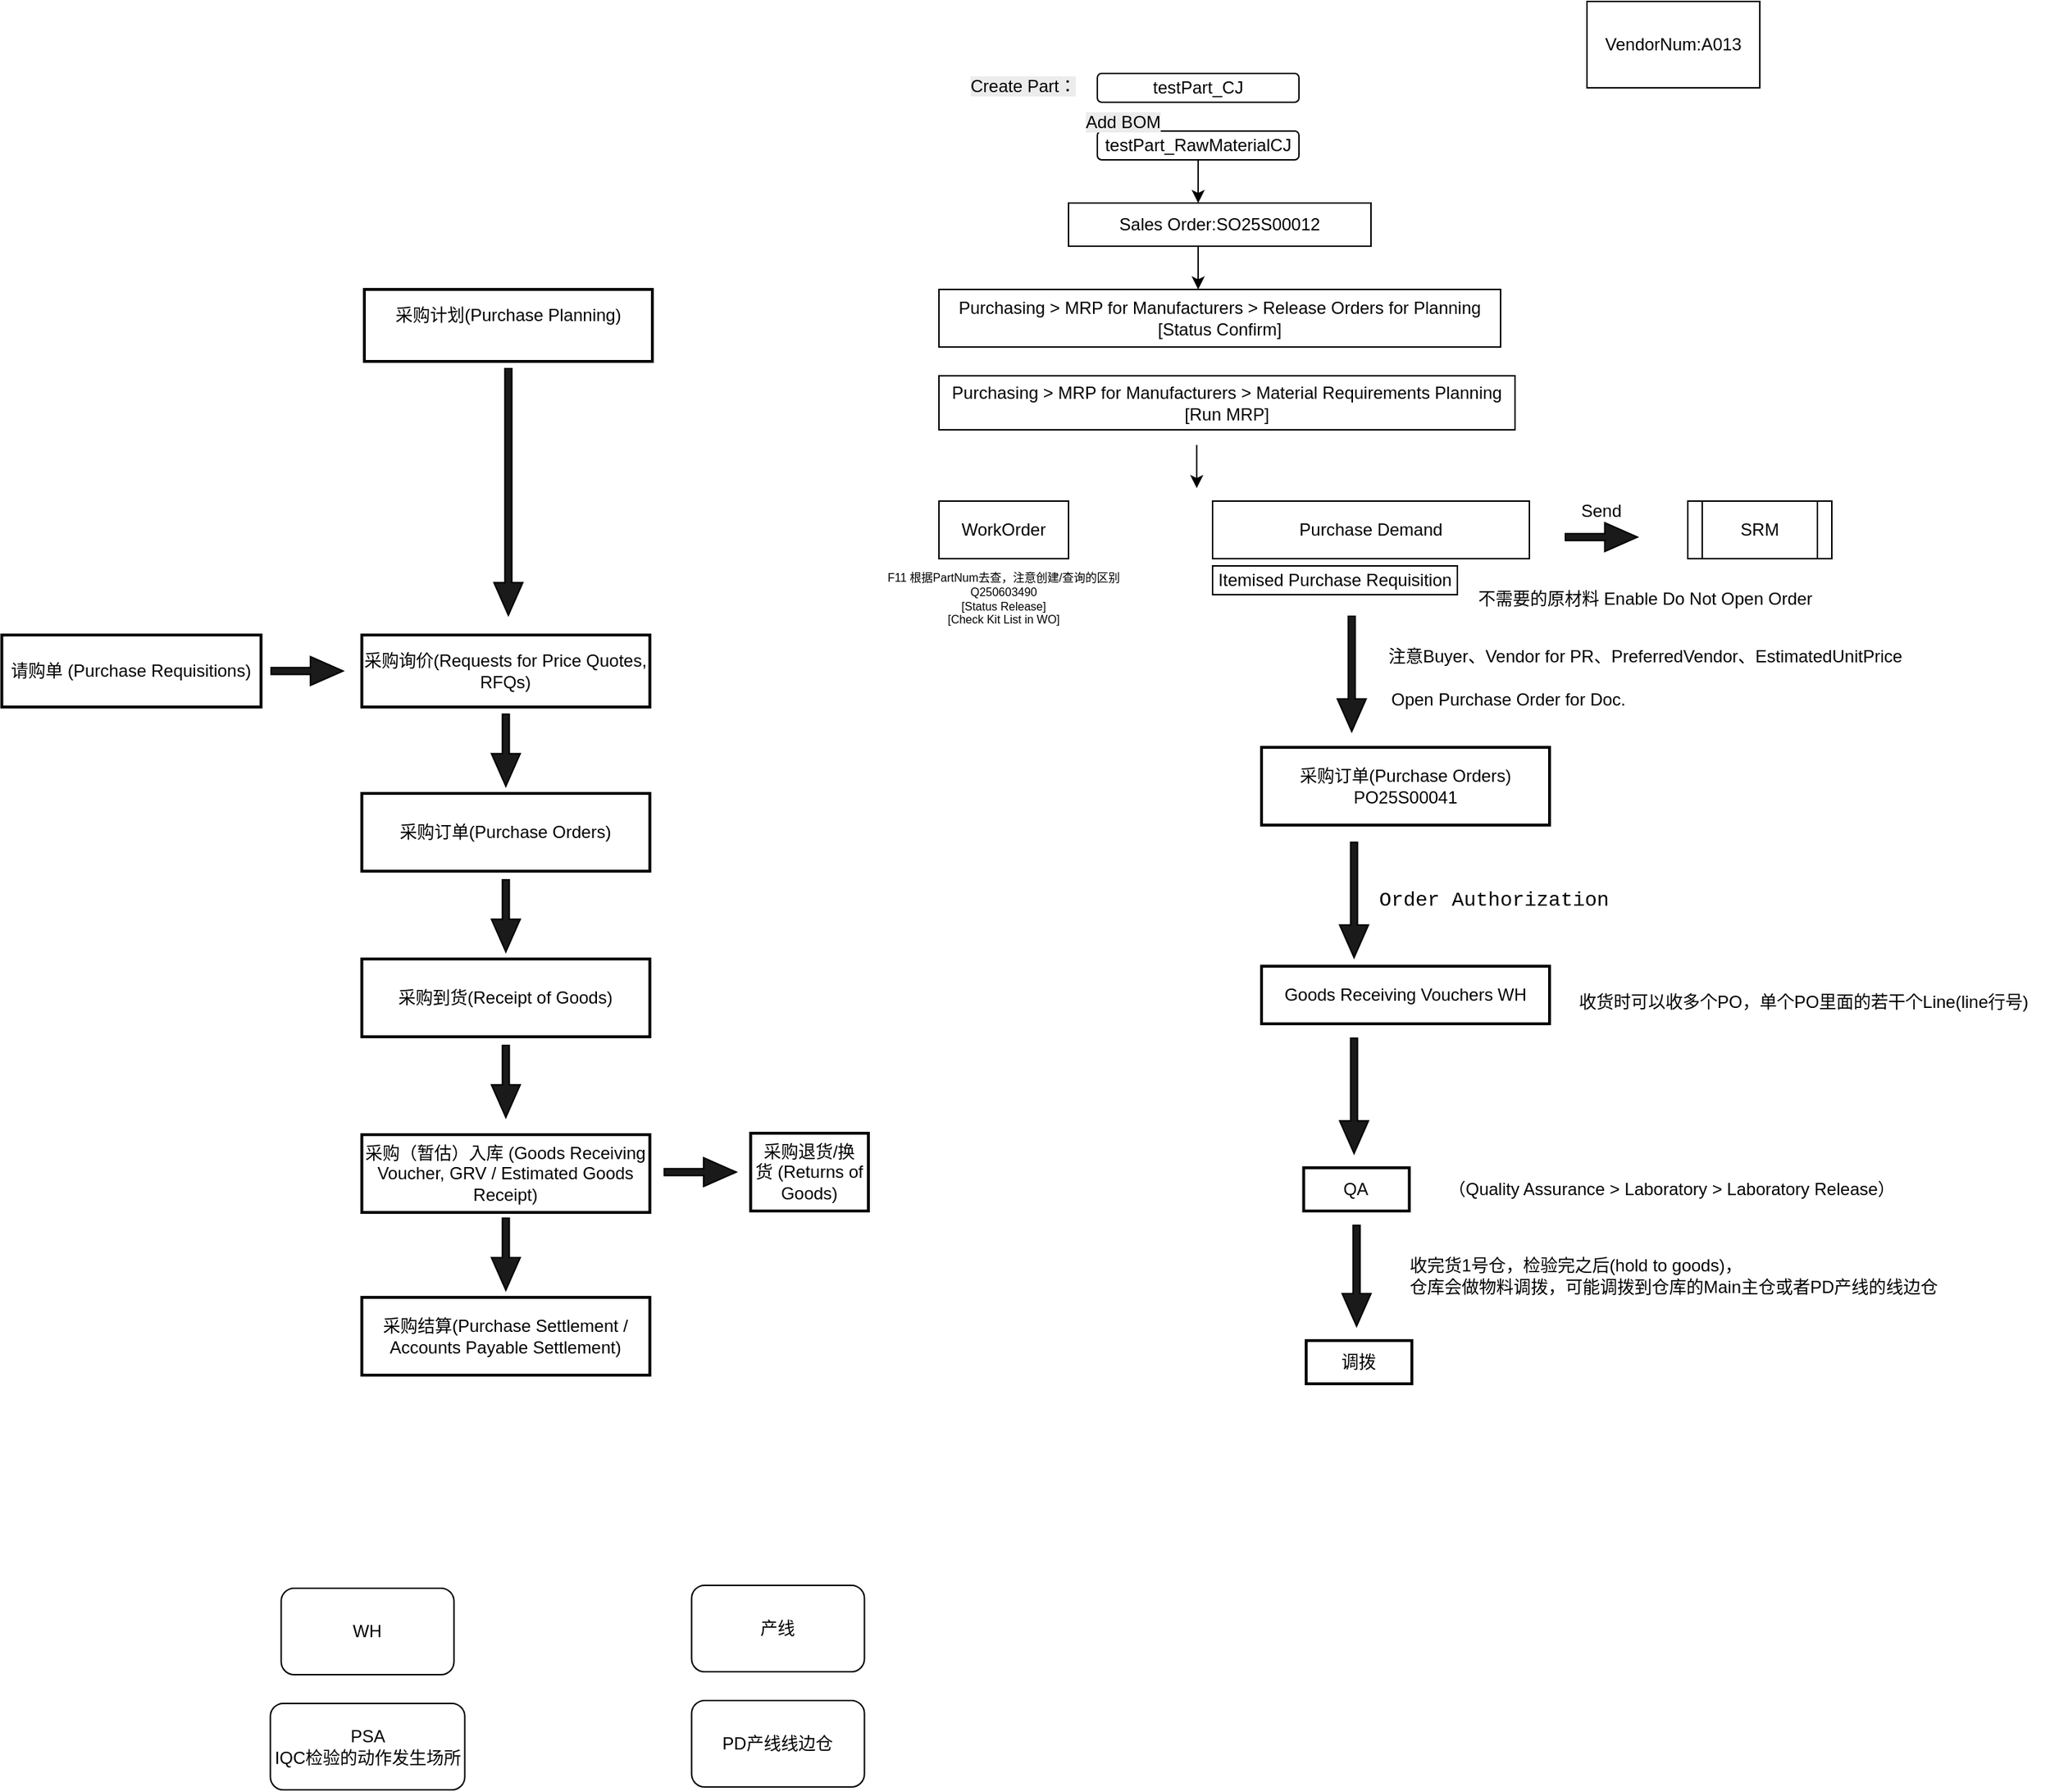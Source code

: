 <mxfile version="27.1.4">
  <diagram name="采购管理" id="mpOXpmmLFO7AId_gfZCV">
    <mxGraphModel dx="1978" dy="2450" grid="1" gridSize="10" guides="1" tooltips="1" connect="1" arrows="1" fold="1" page="1" pageScale="1" pageWidth="1200" pageHeight="1920" math="0" shadow="0">
      <root>
        <mxCell id="0" />
        <mxCell id="1" parent="0" />
        <mxCell id="8VvXhbn4Lma_j9oY6vWO-1" value="采购计划(Purchase Planning)&#xa;" style="whiteSpace=wrap;strokeWidth=2;" parent="1" vertex="1">
          <mxGeometry x="151" y="40" width="200" height="50" as="geometry" />
        </mxCell>
        <mxCell id="8VvXhbn4Lma_j9oY6vWO-2" value="采购询价(Requests for Price Quotes, RFQs)" style="whiteSpace=wrap;strokeWidth=2;" parent="1" vertex="1">
          <mxGeometry x="149.25" y="280" width="200" height="50" as="geometry" />
        </mxCell>
        <mxCell id="8VvXhbn4Lma_j9oY6vWO-4" value="采购订单(Purchase Orders)" style="whiteSpace=wrap;strokeWidth=2;" parent="1" vertex="1">
          <mxGeometry x="149.25" y="390" width="200" height="54" as="geometry" />
        </mxCell>
        <mxCell id="8VvXhbn4Lma_j9oY6vWO-9" value="采购到货(Receipt of Goods)" style="whiteSpace=wrap;strokeWidth=2;" parent="1" vertex="1">
          <mxGeometry x="149.25" y="505" width="200" height="54" as="geometry" />
        </mxCell>
        <mxCell id="8VvXhbn4Lma_j9oY6vWO-10" value="采购（暂估）入库 (Goods Receiving Voucher, GRV / Estimated Goods Receipt)" style="whiteSpace=wrap;strokeWidth=2;" parent="1" vertex="1">
          <mxGeometry x="149.25" y="627" width="200" height="54" as="geometry" />
        </mxCell>
        <mxCell id="8VvXhbn4Lma_j9oY6vWO-11" value="采购结算(Purchase Settlement / Accounts Payable Settlement)" style="whiteSpace=wrap;strokeWidth=2;" parent="1" vertex="1">
          <mxGeometry x="149.25" y="740" width="200" height="54" as="geometry" />
        </mxCell>
        <mxCell id="8VvXhbn4Lma_j9oY6vWO-12" value="采购退货/换货 (Returns of Goods)" style="whiteSpace=wrap;strokeWidth=2;" parent="1" vertex="1">
          <mxGeometry x="419.25" y="626" width="81.75" height="54" as="geometry" />
        </mxCell>
        <mxCell id="8VvXhbn4Lma_j9oY6vWO-13" value="请购单 (Purchase Requisitions)" style="whiteSpace=wrap;strokeWidth=2;" parent="1" vertex="1">
          <mxGeometry x="-100.75" y="280" width="180" height="50" as="geometry" />
        </mxCell>
        <mxCell id="8VvXhbn4Lma_j9oY6vWO-19" value="" style="html=1;shadow=0;dashed=0;align=center;verticalAlign=middle;shape=mxgraph.arrows2.arrow;dy=0.76;dx=22.67;notch=0;fillColor=#1A1A1A;" parent="1" vertex="1">
          <mxGeometry x="86.25" y="295" width="50" height="20" as="geometry" />
        </mxCell>
        <mxCell id="8VvXhbn4Lma_j9oY6vWO-20" value="" style="html=1;shadow=0;dashed=0;align=center;verticalAlign=middle;shape=mxgraph.arrows2.arrow;dy=0.76;dx=22.67;notch=0;fillColor=#1A1A1A;" parent="1" vertex="1">
          <mxGeometry x="359.25" y="643" width="50" height="20" as="geometry" />
        </mxCell>
        <mxCell id="8VvXhbn4Lma_j9oY6vWO-21" value="" style="html=1;shadow=0;dashed=0;align=center;verticalAlign=middle;shape=mxgraph.arrows2.arrow;dy=0.76;dx=22.67;notch=0;fillColor=#1A1A1A;rotation=90;" parent="1" vertex="1">
          <mxGeometry x="165.38" y="170.63" width="171.25" height="20" as="geometry" />
        </mxCell>
        <mxCell id="8VvXhbn4Lma_j9oY6vWO-22" value="" style="html=1;shadow=0;dashed=0;align=center;verticalAlign=middle;shape=mxgraph.arrows2.arrow;dy=0.76;dx=22.67;notch=0;fillColor=#1A1A1A;rotation=90;" parent="1" vertex="1">
          <mxGeometry x="224.25" y="350" width="50" height="20" as="geometry" />
        </mxCell>
        <mxCell id="8VvXhbn4Lma_j9oY6vWO-23" value="" style="html=1;shadow=0;dashed=0;align=center;verticalAlign=middle;shape=mxgraph.arrows2.arrow;dy=0.76;dx=22.67;notch=0;fillColor=#1A1A1A;rotation=90;" parent="1" vertex="1">
          <mxGeometry x="224.25" y="465" width="50" height="20" as="geometry" />
        </mxCell>
        <mxCell id="8VvXhbn4Lma_j9oY6vWO-24" value="" style="html=1;shadow=0;dashed=0;align=center;verticalAlign=middle;shape=mxgraph.arrows2.arrow;dy=0.76;dx=22.67;notch=0;fillColor=#1A1A1A;rotation=90;" parent="1" vertex="1">
          <mxGeometry x="224.25" y="580" width="50" height="20" as="geometry" />
        </mxCell>
        <mxCell id="8VvXhbn4Lma_j9oY6vWO-25" value="" style="html=1;shadow=0;dashed=0;align=center;verticalAlign=middle;shape=mxgraph.arrows2.arrow;dy=0.76;dx=22.67;notch=0;fillColor=#1A1A1A;rotation=90;" parent="1" vertex="1">
          <mxGeometry x="224.25" y="700" width="50" height="20" as="geometry" />
        </mxCell>
        <mxCell id="8VvXhbn4Lma_j9oY6vWO-26" value="WH" style="rounded=1;whiteSpace=wrap;html=1;" parent="1" vertex="1">
          <mxGeometry x="93.25" y="942" width="120" height="60" as="geometry" />
        </mxCell>
        <mxCell id="8VvXhbn4Lma_j9oY6vWO-27" value="PSA&lt;div&gt;IQC检验的动作发生场所&lt;/div&gt;" style="rounded=1;whiteSpace=wrap;html=1;" parent="1" vertex="1">
          <mxGeometry x="85.75" y="1022" width="135" height="60" as="geometry" />
        </mxCell>
        <mxCell id="8VvXhbn4Lma_j9oY6vWO-28" value="PD产线线边仓" style="rounded=1;whiteSpace=wrap;html=1;" parent="1" vertex="1">
          <mxGeometry x="378.25" y="1020" width="120" height="60" as="geometry" />
        </mxCell>
        <mxCell id="8VvXhbn4Lma_j9oY6vWO-29" value="产线" style="rounded=1;whiteSpace=wrap;html=1;" parent="1" vertex="1">
          <mxGeometry x="378.25" y="940" width="120" height="60" as="geometry" />
        </mxCell>
        <mxCell id="8VvXhbn4Lma_j9oY6vWO-32" value="Purchasing &amp;gt; MRP for Manufacturers &amp;gt; Release Orders for Planning&lt;div&gt;[Status Confirm]&lt;/div&gt;" style="whiteSpace=wrap;html=1;" parent="1" vertex="1">
          <mxGeometry x="550" y="40" width="390" height="40" as="geometry" />
        </mxCell>
        <mxCell id="8VvXhbn4Lma_j9oY6vWO-33" value="Sales Order:SO25S00012" style="whiteSpace=wrap;html=1;" parent="1" vertex="1">
          <mxGeometry x="640" y="-20" width="210" height="30" as="geometry" />
        </mxCell>
        <mxCell id="8VvXhbn4Lma_j9oY6vWO-34" value="Purchasing &amp;gt; MRP for Manufacturers &amp;gt; Material Requirements Planning&lt;div&gt;[Run MRP]&lt;/div&gt;" style="whiteSpace=wrap;html=1;" parent="1" vertex="1">
          <mxGeometry x="550" y="100" width="400" height="37.5" as="geometry" />
        </mxCell>
        <mxCell id="8VvXhbn4Lma_j9oY6vWO-35" value="WorkOrder" style="rounded=0;whiteSpace=wrap;html=1;" parent="1" vertex="1">
          <mxGeometry x="550" y="187" width="90" height="40" as="geometry" />
        </mxCell>
        <mxCell id="8VvXhbn4Lma_j9oY6vWO-36" value="Purchase Demand" style="rounded=0;whiteSpace=wrap;html=1;" parent="1" vertex="1">
          <mxGeometry x="740" y="187" width="220" height="40" as="geometry" />
        </mxCell>
        <mxCell id="8VvXhbn4Lma_j9oY6vWO-39" value="SRM" style="shape=process;whiteSpace=wrap;html=1;backgroundOutline=1;" parent="1" vertex="1">
          <mxGeometry x="1070" y="187" width="100" height="40" as="geometry" />
        </mxCell>
        <mxCell id="8VvXhbn4Lma_j9oY6vWO-43" value="" style="group" parent="1" vertex="1" connectable="0">
          <mxGeometry x="980" y="179" width="60" height="43" as="geometry" />
        </mxCell>
        <mxCell id="8VvXhbn4Lma_j9oY6vWO-37" value="" style="html=1;shadow=0;dashed=0;align=center;verticalAlign=middle;shape=mxgraph.arrows2.arrow;dy=0.76;dx=22.67;notch=0;fillColor=#1A1A1A;" parent="8VvXhbn4Lma_j9oY6vWO-43" vertex="1">
          <mxGeometry x="5" y="23" width="50" height="20" as="geometry" />
        </mxCell>
        <mxCell id="8VvXhbn4Lma_j9oY6vWO-38" value="Send" style="text;html=1;align=center;verticalAlign=middle;whiteSpace=wrap;rounded=0;" parent="8VvXhbn4Lma_j9oY6vWO-43" vertex="1">
          <mxGeometry width="60" height="30" as="geometry" />
        </mxCell>
        <mxCell id="8VvXhbn4Lma_j9oY6vWO-44" value="F11 根据PartNum去查，注意创建/查询的区别&lt;div&gt;Q250603490&lt;/div&gt;&lt;div&gt;[Status Release]&lt;/div&gt;&lt;div&gt;[Check Kit List in WO]&lt;/div&gt;" style="text;html=1;align=center;verticalAlign=middle;whiteSpace=wrap;rounded=0;fontSize=8;" parent="1" vertex="1">
          <mxGeometry x="505" y="232" width="180" height="46" as="geometry" />
        </mxCell>
        <mxCell id="8VvXhbn4Lma_j9oY6vWO-46" value="testPart_CJ" style="rounded=1;whiteSpace=wrap;html=1;" parent="1" vertex="1">
          <mxGeometry x="660" y="-110" width="140" height="20" as="geometry" />
        </mxCell>
        <mxCell id="8VvXhbn4Lma_j9oY6vWO-49" value="testPart_RawMaterialCJ&lt;span style=&quot;color: rgba(0, 0, 0, 0); font-family: monospace; font-size: 0px; text-align: start; text-wrap-mode: nowrap;&quot;&gt;%3CmxGraphModel%3E%3Croot%3E%3CmxCell%20id%3D%220%22%2F%3E%3CmxCell%20id%3D%221%22%20parent%3D%220%22%2F%3E%3CmxCell%20id%3D%222%22%20value%3D%22Create%20Part%EF%BC%9AtestPart_CJ%22%20style%3D%22rounded%3D1%3BwhiteSpace%3Dwrap%3Bhtml%3D1%3B%22%20vertex%3D%221%22%20parent%3D%221%22%3E%3CmxGeometry%20x%3D%22660%22%20y%3D%22-150%22%20width%3D%22150%22%20height%3D%2220%22%20as%3D%22geometry%22%2F%3E%3C%2FmxCell%3E%3C%2Froot%3E%3C%2FmxGraphModel%3E&lt;/span&gt;" style="rounded=1;whiteSpace=wrap;html=1;" parent="1" vertex="1">
          <mxGeometry x="660" y="-70" width="140" height="20" as="geometry" />
        </mxCell>
        <mxCell id="8VvXhbn4Lma_j9oY6vWO-50" value="&lt;span style=&quot;color: rgb(0, 0, 0); font-family: Helvetica; font-size: 12px; font-style: normal; font-variant-ligatures: normal; font-variant-caps: normal; font-weight: 400; letter-spacing: normal; orphans: 2; text-align: center; text-indent: 0px; text-transform: none; widows: 2; word-spacing: 0px; -webkit-text-stroke-width: 0px; white-space: normal; background-color: rgb(236, 236, 236); text-decoration-thickness: initial; text-decoration-style: initial; text-decoration-color: initial; display: inline !important; float: none;&quot;&gt;Create Part：&lt;/span&gt;" style="text;whiteSpace=wrap;html=1;" parent="1" vertex="1">
          <mxGeometry x="570" y="-115" width="80" height="30" as="geometry" />
        </mxCell>
        <mxCell id="8VvXhbn4Lma_j9oY6vWO-51" value="&lt;span style=&quot;color: rgb(0, 0, 0); font-family: Helvetica; font-size: 12px; font-style: normal; font-variant-ligatures: normal; font-variant-caps: normal; font-weight: 400; letter-spacing: normal; orphans: 2; text-align: center; text-indent: 0px; text-transform: none; widows: 2; word-spacing: 0px; -webkit-text-stroke-width: 0px; white-space: normal; background-color: rgb(236, 236, 236); text-decoration-thickness: initial; text-decoration-style: initial; text-decoration-color: initial; float: none; display: inline !important;&quot;&gt;Add BOM&lt;/span&gt;" style="text;whiteSpace=wrap;html=1;" parent="1" vertex="1">
          <mxGeometry x="650" y="-90" width="80" height="30" as="geometry" />
        </mxCell>
        <mxCell id="8VvXhbn4Lma_j9oY6vWO-53" value="VendorNum:A013" style="whiteSpace=wrap;html=1;" parent="1" vertex="1">
          <mxGeometry x="1000" y="-160" width="120" height="60" as="geometry" />
        </mxCell>
        <mxCell id="8VvXhbn4Lma_j9oY6vWO-54" value="Itemised Purchase Requisition" style="rounded=0;whiteSpace=wrap;html=1;" parent="1" vertex="1">
          <mxGeometry x="740" y="232" width="170" height="20" as="geometry" />
        </mxCell>
        <mxCell id="8VvXhbn4Lma_j9oY6vWO-55" value="采购订单(Purchase Orders)&#xa;PO25S00041" style="whiteSpace=wrap;strokeWidth=2;" parent="1" vertex="1">
          <mxGeometry x="774" y="358" width="200" height="54" as="geometry" />
        </mxCell>
        <mxCell id="8VvXhbn4Lma_j9oY6vWO-56" value="" style="html=1;shadow=0;dashed=0;align=center;verticalAlign=middle;shape=mxgraph.arrows2.arrow;dy=0.76;dx=22.67;notch=0;fillColor=#1A1A1A;rotation=90;" parent="1" vertex="1">
          <mxGeometry x="796.63" y="297" width="80" height="20" as="geometry" />
        </mxCell>
        <mxCell id="8VvXhbn4Lma_j9oY6vWO-57" value="Open Purchase Order for Doc." style="text;html=1;align=center;verticalAlign=middle;resizable=0;points=[];autosize=1;strokeColor=none;fillColor=none;" parent="1" vertex="1">
          <mxGeometry x="850" y="310" width="190" height="30" as="geometry" />
        </mxCell>
        <mxCell id="8VvXhbn4Lma_j9oY6vWO-60" value="" style="endArrow=classic;html=1;rounded=0;" parent="1" edge="1">
          <mxGeometry width="50" height="50" relative="1" as="geometry">
            <mxPoint x="730" y="-50" as="sourcePoint" />
            <mxPoint x="730" y="-20" as="targetPoint" />
          </mxGeometry>
        </mxCell>
        <mxCell id="8VvXhbn4Lma_j9oY6vWO-61" value="" style="endArrow=classic;html=1;rounded=0;" parent="1" edge="1">
          <mxGeometry width="50" height="50" relative="1" as="geometry">
            <mxPoint x="730" y="10" as="sourcePoint" />
            <mxPoint x="730" y="40" as="targetPoint" />
          </mxGeometry>
        </mxCell>
        <mxCell id="8VvXhbn4Lma_j9oY6vWO-62" value="" style="endArrow=classic;html=1;rounded=0;" parent="1" edge="1">
          <mxGeometry width="50" height="50" relative="1" as="geometry">
            <mxPoint x="729" y="148" as="sourcePoint" />
            <mxPoint x="729" y="178" as="targetPoint" />
          </mxGeometry>
        </mxCell>
        <mxCell id="8VvXhbn4Lma_j9oY6vWO-63" value="" style="html=1;shadow=0;dashed=0;align=center;verticalAlign=middle;shape=mxgraph.arrows2.arrow;dy=0.76;dx=22.67;notch=0;fillColor=#1A1A1A;rotation=90;" parent="1" vertex="1">
          <mxGeometry x="798.25" y="454" width="80" height="20" as="geometry" />
        </mxCell>
        <mxCell id="8VvXhbn4Lma_j9oY6vWO-64" value="&lt;div style=&quot;font-family: Consolas, &amp;quot;Courier New&amp;quot;, monospace; font-size: 14px; line-height: 19px; white-space-collapse: preserve;&quot;&gt;&lt;font style=&quot;color: rgb(0, 0, 0);&quot;&gt;Order Authorization&lt;/font&gt;&lt;/div&gt;" style="text;html=1;align=center;verticalAlign=middle;resizable=0;points=[];autosize=1;strokeColor=none;fillColor=none;fontFamily=Helvetica;fontSize=12;fontColor=default;" parent="1" vertex="1">
          <mxGeometry x="850" y="449" width="170" height="30" as="geometry" />
        </mxCell>
        <mxCell id="8VvXhbn4Lma_j9oY6vWO-65" value="Goods Receiving Vouchers WH" style="whiteSpace=wrap;strokeWidth=2;" parent="1" vertex="1">
          <mxGeometry x="774" y="510" width="200" height="40" as="geometry" />
        </mxCell>
        <mxCell id="8VvXhbn4Lma_j9oY6vWO-66" value="&amp;nbsp;收货时可以收多个PO，单个PO里面的若干个Line(line行号)&amp;nbsp;" style="text;html=1;align=center;verticalAlign=middle;resizable=0;points=[];autosize=1;strokeColor=none;fillColor=none;" parent="1" vertex="1">
          <mxGeometry x="980" y="520" width="340" height="30" as="geometry" />
        </mxCell>
        <mxCell id="8VvXhbn4Lma_j9oY6vWO-67" value="" style="html=1;shadow=0;dashed=0;align=center;verticalAlign=middle;shape=mxgraph.arrows2.arrow;dy=0.76;dx=22.67;notch=0;fillColor=#1A1A1A;rotation=90;" parent="1" vertex="1">
          <mxGeometry x="798.25" y="590" width="80" height="20" as="geometry" />
        </mxCell>
        <mxCell id="8VvXhbn4Lma_j9oY6vWO-69" value="QA" style="whiteSpace=wrap;strokeWidth=2;" parent="1" vertex="1">
          <mxGeometry x="803.26" y="650" width="73.37" height="30" as="geometry" />
        </mxCell>
        <mxCell id="8VvXhbn4Lma_j9oY6vWO-70" value="（Quality Assurance &amp;gt; Laboratory &amp;gt; Laboratory Release）&amp;nbsp;" style="text;html=1;align=center;verticalAlign=middle;resizable=0;points=[];autosize=1;strokeColor=none;fillColor=none;" parent="1" vertex="1">
          <mxGeometry x="890" y="650" width="340" height="30" as="geometry" />
        </mxCell>
        <mxCell id="8VvXhbn4Lma_j9oY6vWO-71" value="收完货1号仓，检验完之后(hold to goods)，&lt;div&gt;仓库会做物料调拨，可能调拨到仓库的Main主仓或者PD产线的线边仓&lt;/div&gt;" style="text;html=1;align=left;verticalAlign=middle;resizable=0;points=[];autosize=1;strokeColor=none;fillColor=none;" parent="1" vertex="1">
          <mxGeometry x="875" y="705" width="390" height="40" as="geometry" />
        </mxCell>
        <mxCell id="8VvXhbn4Lma_j9oY6vWO-72" value="" style="html=1;shadow=0;dashed=0;align=center;verticalAlign=middle;shape=mxgraph.arrows2.arrow;dy=0.76;dx=22.67;notch=0;fillColor=#1A1A1A;rotation=90;" parent="1" vertex="1">
          <mxGeometry x="805" y="715" width="70" height="20" as="geometry" />
        </mxCell>
        <mxCell id="8VvXhbn4Lma_j9oY6vWO-73" value="调拨" style="whiteSpace=wrap;strokeWidth=2;" parent="1" vertex="1">
          <mxGeometry x="805" y="770" width="73.37" height="30" as="geometry" />
        </mxCell>
        <mxCell id="-tq-Yu4QPnls8kOH72EO-1" value="不需要的原材料 Enable Do Not Open Order" style="text;html=1;align=center;verticalAlign=middle;resizable=0;points=[];autosize=1;strokeColor=none;fillColor=none;" vertex="1" parent="1">
          <mxGeometry x="910" y="240" width="260" height="30" as="geometry" />
        </mxCell>
        <mxCell id="-tq-Yu4QPnls8kOH72EO-2" value="注意Buyer、Vendor for PR、PreferredVendor、EstimatedUnitPrice" style="text;html=1;align=center;verticalAlign=middle;resizable=0;points=[];autosize=1;strokeColor=none;fillColor=none;" vertex="1" parent="1">
          <mxGeometry x="850" y="280" width="380" height="30" as="geometry" />
        </mxCell>
      </root>
    </mxGraphModel>
  </diagram>
</mxfile>
